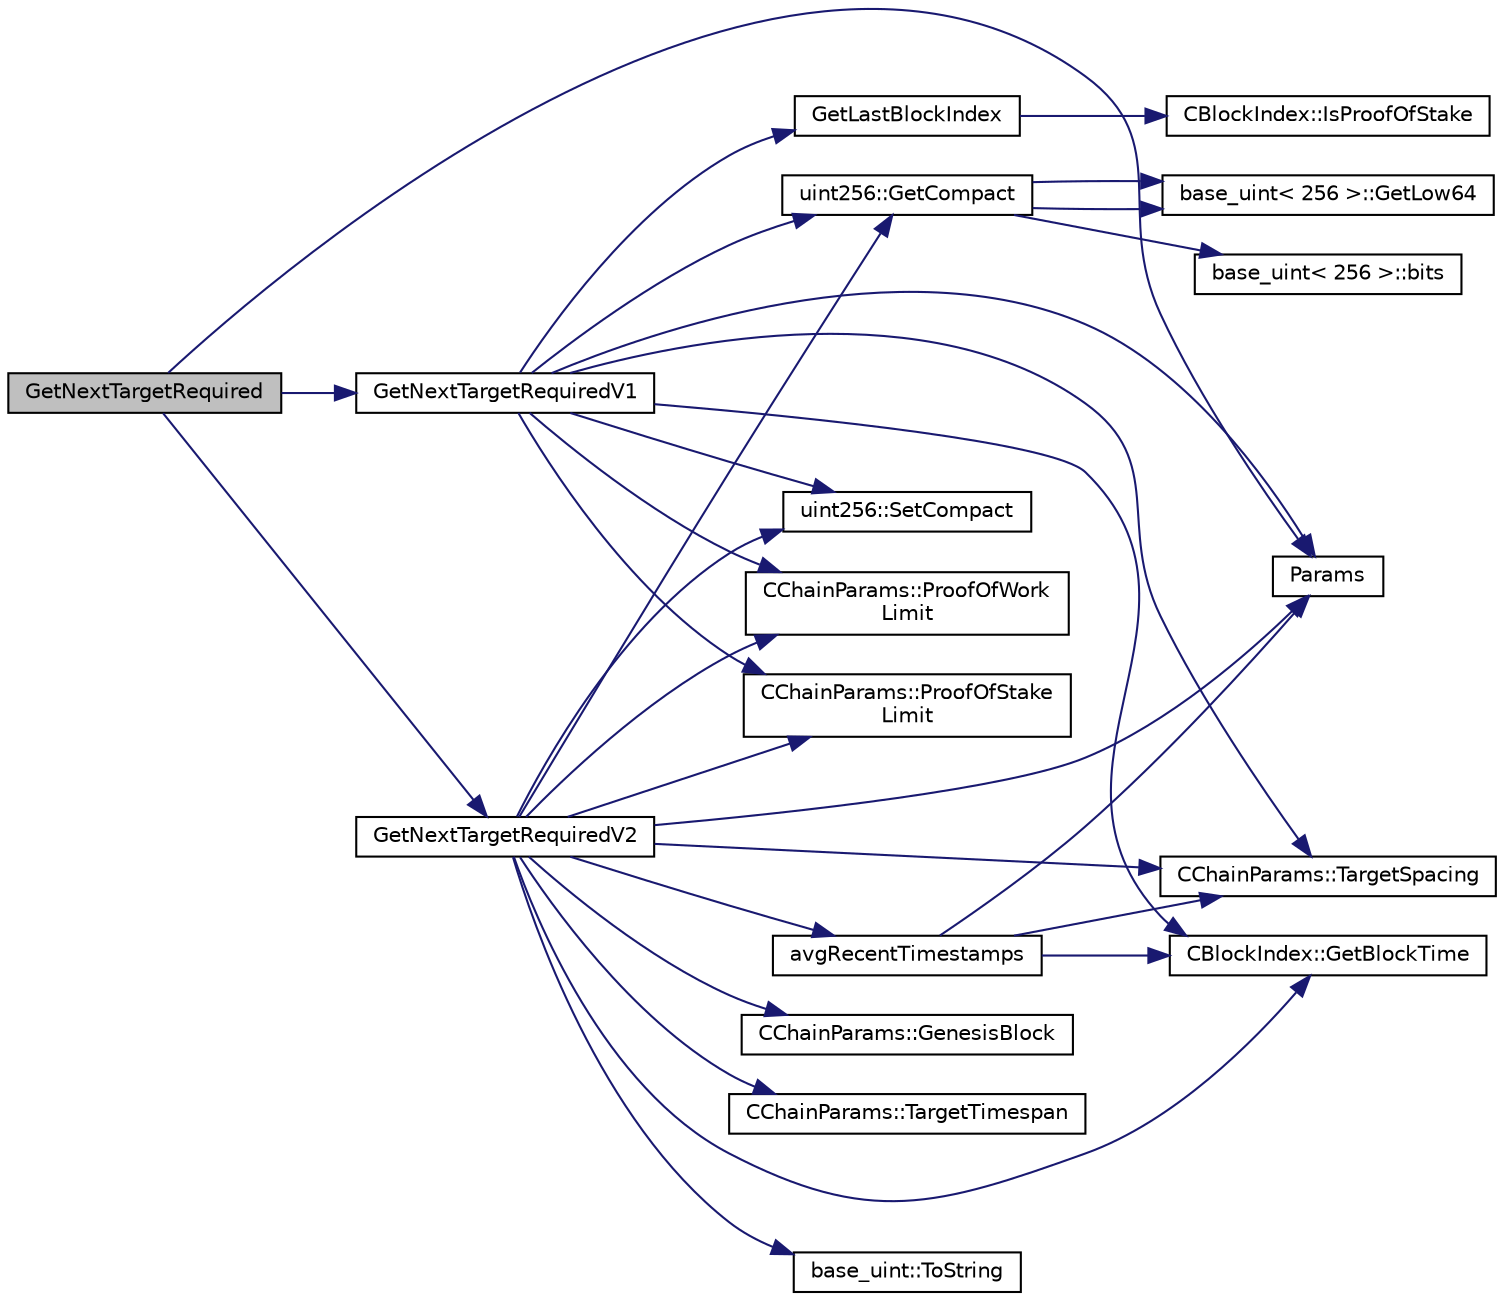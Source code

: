 digraph "GetNextTargetRequired"
{
  edge [fontname="Helvetica",fontsize="10",labelfontname="Helvetica",labelfontsize="10"];
  node [fontname="Helvetica",fontsize="10",shape=record];
  rankdir="LR";
  Node84 [label="GetNextTargetRequired",height=0.2,width=0.4,color="black", fillcolor="grey75", style="filled", fontcolor="black"];
  Node84 -> Node85 [color="midnightblue",fontsize="10",style="solid",fontname="Helvetica"];
  Node85 [label="Params",height=0.2,width=0.4,color="black", fillcolor="white", style="filled",URL="$chainparams_8cpp.html#ace5c5b706d71a324a417dd2db394fd4a",tooltip="Return the currently selected parameters. "];
  Node84 -> Node86 [color="midnightblue",fontsize="10",style="solid",fontname="Helvetica"];
  Node86 [label="GetNextTargetRequiredV1",height=0.2,width=0.4,color="black", fillcolor="white", style="filled",URL="$proofs_8cpp.html#a206d1c747985d51a94cdfc830357114a",tooltip="Calculate difficulty using retarget algorithm V1 by maintaining target. "];
  Node86 -> Node85 [color="midnightblue",fontsize="10",style="solid",fontname="Helvetica"];
  Node86 -> Node87 [color="midnightblue",fontsize="10",style="solid",fontname="Helvetica"];
  Node87 [label="CChainParams::ProofOfStake\lLimit",height=0.2,width=0.4,color="black", fillcolor="white", style="filled",URL="$class_c_chain_params.html#a0d272ca248d729b840fb331a26a95dff"];
  Node86 -> Node88 [color="midnightblue",fontsize="10",style="solid",fontname="Helvetica"];
  Node88 [label="CChainParams::ProofOfWork\lLimit",height=0.2,width=0.4,color="black", fillcolor="white", style="filled",URL="$class_c_chain_params.html#af171e47287f097c8753b9581fd3c3c58"];
  Node86 -> Node89 [color="midnightblue",fontsize="10",style="solid",fontname="Helvetica"];
  Node89 [label="uint256::GetCompact",height=0.2,width=0.4,color="black", fillcolor="white", style="filled",URL="$classuint256.html#a62d6d46078edb8cdb742e2430a3b1998"];
  Node89 -> Node90 [color="midnightblue",fontsize="10",style="solid",fontname="Helvetica"];
  Node90 [label="base_uint\< 256 \>::bits",height=0.2,width=0.4,color="black", fillcolor="white", style="filled",URL="$classbase__uint.html#afe1eacc0b592cf184ac8ee0446997fbe",tooltip="Returns the position of the highest bit set plus one, or zero if the value is zero. "];
  Node89 -> Node91 [color="midnightblue",fontsize="10",style="solid",fontname="Helvetica"];
  Node91 [label="base_uint\< 256 \>::GetLow64",height=0.2,width=0.4,color="black", fillcolor="white", style="filled",URL="$classbase__uint.html#ad8dbf3216dd15a64f1598344ad7a71ea"];
  Node89 -> Node91 [color="midnightblue",fontsize="10",style="solid",fontname="Helvetica"];
  Node86 -> Node92 [color="midnightblue",fontsize="10",style="solid",fontname="Helvetica"];
  Node92 [label="GetLastBlockIndex",height=0.2,width=0.4,color="black", fillcolor="white", style="filled",URL="$main_8cpp.html#a67a2382a391340c12c45961f3b8c66e8"];
  Node92 -> Node93 [color="midnightblue",fontsize="10",style="solid",fontname="Helvetica"];
  Node93 [label="CBlockIndex::IsProofOfStake",height=0.2,width=0.4,color="black", fillcolor="white", style="filled",URL="$class_c_block_index.html#a2438a891e9d43821c0d99e1bdac56fde"];
  Node86 -> Node94 [color="midnightblue",fontsize="10",style="solid",fontname="Helvetica"];
  Node94 [label="CBlockIndex::GetBlockTime",height=0.2,width=0.4,color="black", fillcolor="white", style="filled",URL="$class_c_block_index.html#a9fe0d4463c07c466f66252e8eec25f5c"];
  Node86 -> Node95 [color="midnightblue",fontsize="10",style="solid",fontname="Helvetica"];
  Node95 [label="CChainParams::TargetSpacing",height=0.2,width=0.4,color="black", fillcolor="white", style="filled",URL="$class_c_chain_params.html#a15f2665cd555d316b2f93d842f1975ee"];
  Node86 -> Node96 [color="midnightblue",fontsize="10",style="solid",fontname="Helvetica"];
  Node96 [label="uint256::SetCompact",height=0.2,width=0.4,color="black", fillcolor="white", style="filled",URL="$classuint256.html#a54bc91c8535c43f881bba1fdb11ca7fa",tooltip="The \"compact\" format is a representation of a whole number N using an unsigned 32bit number similar t..."];
  Node84 -> Node97 [color="midnightblue",fontsize="10",style="solid",fontname="Helvetica"];
  Node97 [label="GetNextTargetRequiredV2",height=0.2,width=0.4,color="black", fillcolor="white", style="filled",URL="$proofs_8cpp.html#af2f79935ec3c4e7b1e9ab32ee4da0f06",tooltip="Calculate difficulty using retarget algorithm V2 by maintaining target. "];
  Node97 -> Node85 [color="midnightblue",fontsize="10",style="solid",fontname="Helvetica"];
  Node97 -> Node95 [color="midnightblue",fontsize="10",style="solid",fontname="Helvetica"];
  Node97 -> Node87 [color="midnightblue",fontsize="10",style="solid",fontname="Helvetica"];
  Node97 -> Node88 [color="midnightblue",fontsize="10",style="solid",fontname="Helvetica"];
  Node97 -> Node89 [color="midnightblue",fontsize="10",style="solid",fontname="Helvetica"];
  Node97 -> Node94 [color="midnightblue",fontsize="10",style="solid",fontname="Helvetica"];
  Node97 -> Node98 [color="midnightblue",fontsize="10",style="solid",fontname="Helvetica"];
  Node98 [label="CChainParams::GenesisBlock",height=0.2,width=0.4,color="black", fillcolor="white", style="filled",URL="$class_c_chain_params.html#abee677792d8f64e9dc766738ca0fbb55"];
  Node97 -> Node99 [color="midnightblue",fontsize="10",style="solid",fontname="Helvetica"];
  Node99 [label="CChainParams::TargetTimespan",height=0.2,width=0.4,color="black", fillcolor="white", style="filled",URL="$class_c_chain_params.html#a3a3f83ef3c1492eb473756db0a7f6d2d"];
  Node97 -> Node100 [color="midnightblue",fontsize="10",style="solid",fontname="Helvetica"];
  Node100 [label="avgRecentTimestamps",height=0.2,width=0.4,color="black", fillcolor="white", style="filled",URL="$proofs_8cpp.html#a469ea92d4b256cc9b5dba1dfa5dcf06e"];
  Node100 -> Node94 [color="midnightblue",fontsize="10",style="solid",fontname="Helvetica"];
  Node100 -> Node85 [color="midnightblue",fontsize="10",style="solid",fontname="Helvetica"];
  Node100 -> Node95 [color="midnightblue",fontsize="10",style="solid",fontname="Helvetica"];
  Node97 -> Node96 [color="midnightblue",fontsize="10",style="solid",fontname="Helvetica"];
  Node97 -> Node101 [color="midnightblue",fontsize="10",style="solid",fontname="Helvetica"];
  Node101 [label="base_uint::ToString",height=0.2,width=0.4,color="black", fillcolor="white", style="filled",URL="$classbase__uint.html#acccba4d9d51a0c36261718ca0cbb293b"];
}
